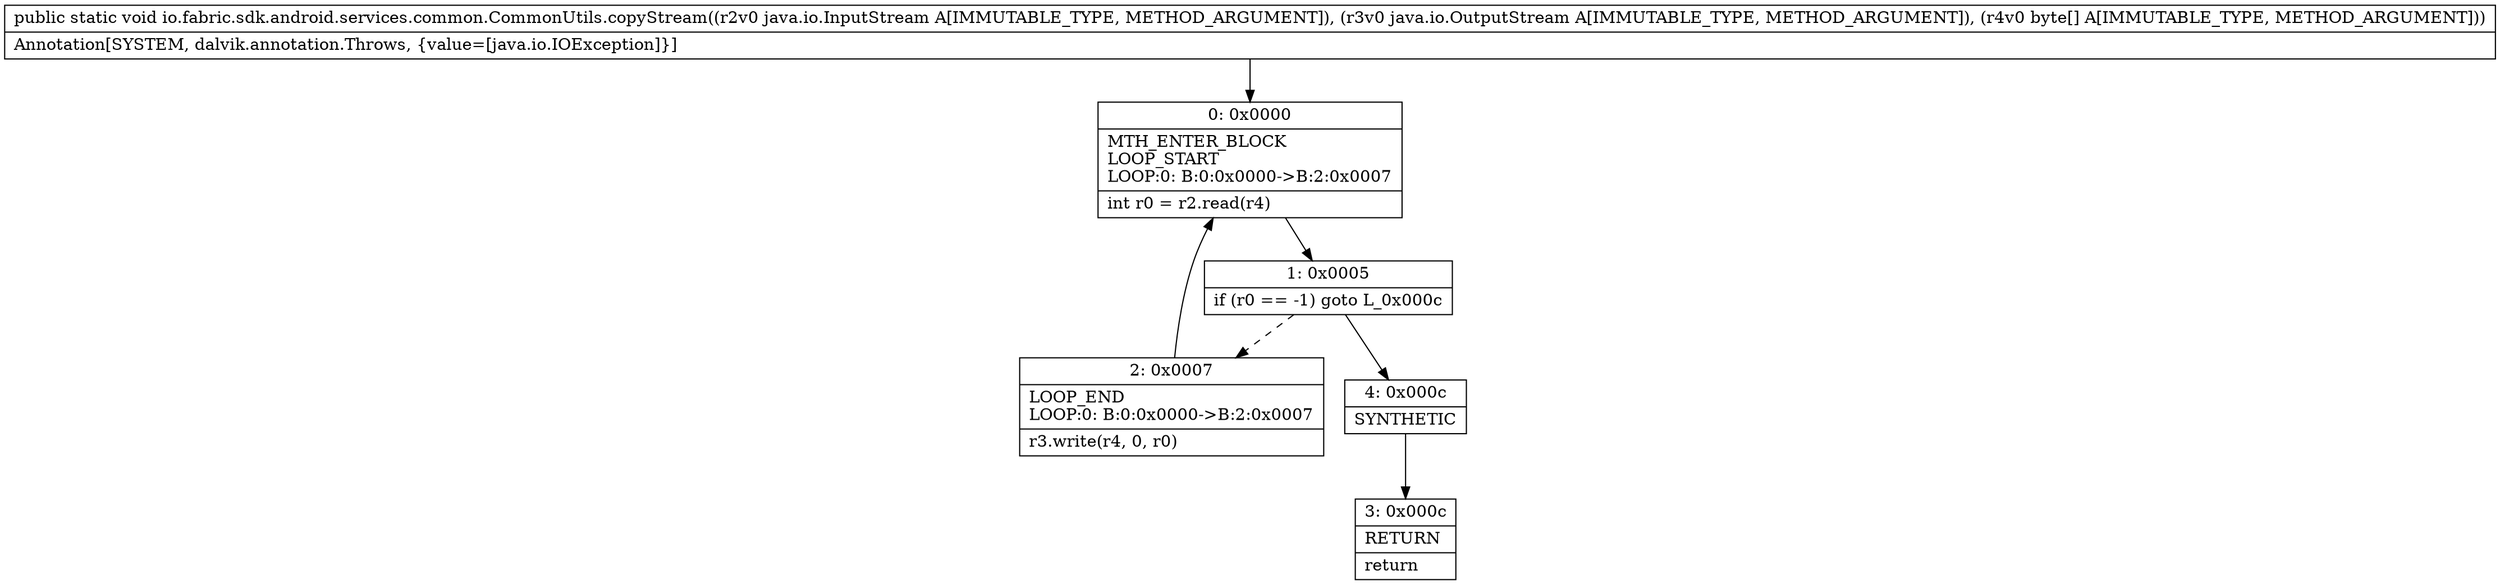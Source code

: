 digraph "CFG forio.fabric.sdk.android.services.common.CommonUtils.copyStream(Ljava\/io\/InputStream;Ljava\/io\/OutputStream;[B)V" {
Node_0 [shape=record,label="{0\:\ 0x0000|MTH_ENTER_BLOCK\lLOOP_START\lLOOP:0: B:0:0x0000\-\>B:2:0x0007\l|int r0 = r2.read(r4)\l}"];
Node_1 [shape=record,label="{1\:\ 0x0005|if (r0 == \-1) goto L_0x000c\l}"];
Node_2 [shape=record,label="{2\:\ 0x0007|LOOP_END\lLOOP:0: B:0:0x0000\-\>B:2:0x0007\l|r3.write(r4, 0, r0)\l}"];
Node_3 [shape=record,label="{3\:\ 0x000c|RETURN\l|return\l}"];
Node_4 [shape=record,label="{4\:\ 0x000c|SYNTHETIC\l}"];
MethodNode[shape=record,label="{public static void io.fabric.sdk.android.services.common.CommonUtils.copyStream((r2v0 java.io.InputStream A[IMMUTABLE_TYPE, METHOD_ARGUMENT]), (r3v0 java.io.OutputStream A[IMMUTABLE_TYPE, METHOD_ARGUMENT]), (r4v0 byte[] A[IMMUTABLE_TYPE, METHOD_ARGUMENT]))  | Annotation[SYSTEM, dalvik.annotation.Throws, \{value=[java.io.IOException]\}]\l}"];
MethodNode -> Node_0;
Node_0 -> Node_1;
Node_1 -> Node_2[style=dashed];
Node_1 -> Node_4;
Node_2 -> Node_0;
Node_4 -> Node_3;
}

